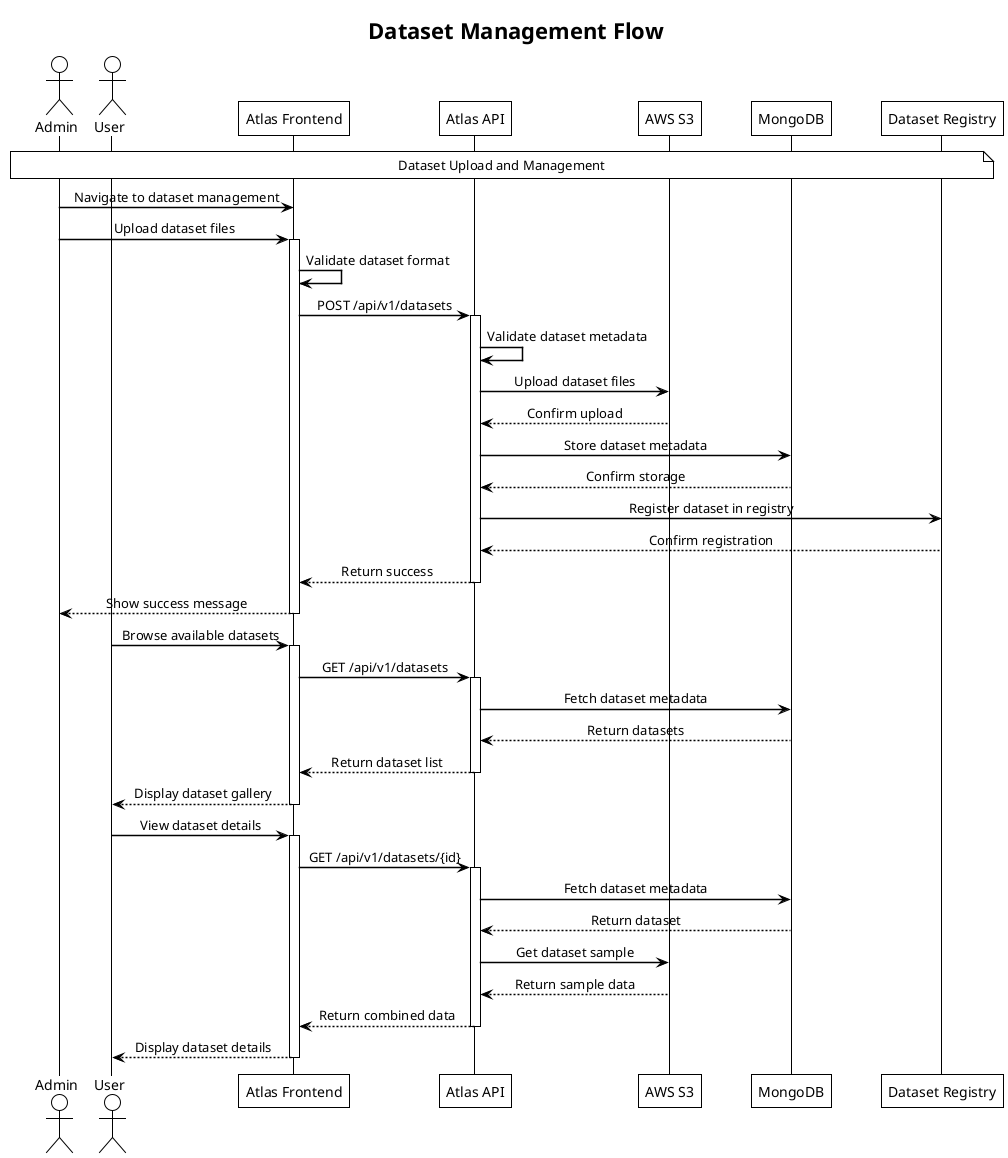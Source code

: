 @startuml atlas-dataset-flow

' Basic styling
!theme plain
skinparam backgroundColor white
skinparam defaultTextAlignment center

' Explicitly disable handwritten mode
skinparam handwritten false
skinparam shadowing false
skinparam roundCorner 0

' Force straight lines
skinparam linetype ortho
skinparam ParticipantPadding 20
skinparam SequenceBoxPadding 10

' Make sure lines and fonts are crisp
skinparam ArrowColor black
skinparam ArrowThickness 1.5

title Dataset Management Flow

actor Admin
actor User
participant "Atlas Frontend" as Frontend
participant "Atlas API" as API
participant "AWS S3" as S3
participant "MongoDB" as MongoDB
participant "Dataset Registry" as Registry

note over Admin, Registry: Dataset Upload and Management

Admin -> Frontend: Navigate to dataset management
Admin -> Frontend: Upload dataset files
activate Frontend
Frontend -> Frontend: Validate dataset format
Frontend -> API: POST /api/v1/datasets
activate API
API -> API: Validate dataset metadata
API -> S3: Upload dataset files
S3 --> API: Confirm upload
API -> MongoDB: Store dataset metadata
MongoDB --> API: Confirm storage
API -> Registry: Register dataset in registry
Registry --> API: Confirm registration
API --> Frontend: Return success
deactivate API
Frontend --> Admin: Show success message
deactivate Frontend

User -> Frontend: Browse available datasets
activate Frontend
Frontend -> API: GET /api/v1/datasets
activate API
API -> MongoDB: Fetch dataset metadata
MongoDB --> API: Return datasets
API --> Frontend: Return dataset list
deactivate API
Frontend --> User: Display dataset gallery
deactivate Frontend

User -> Frontend: View dataset details
activate Frontend
Frontend -> API: GET /api/v1/datasets/{id}
activate API
API -> MongoDB: Fetch dataset metadata
MongoDB --> API: Return dataset
API -> S3: Get dataset sample
S3 --> API: Return sample data
API --> Frontend: Return combined data
deactivate API
Frontend --> User: Display dataset details
deactivate Frontend
@enduml
